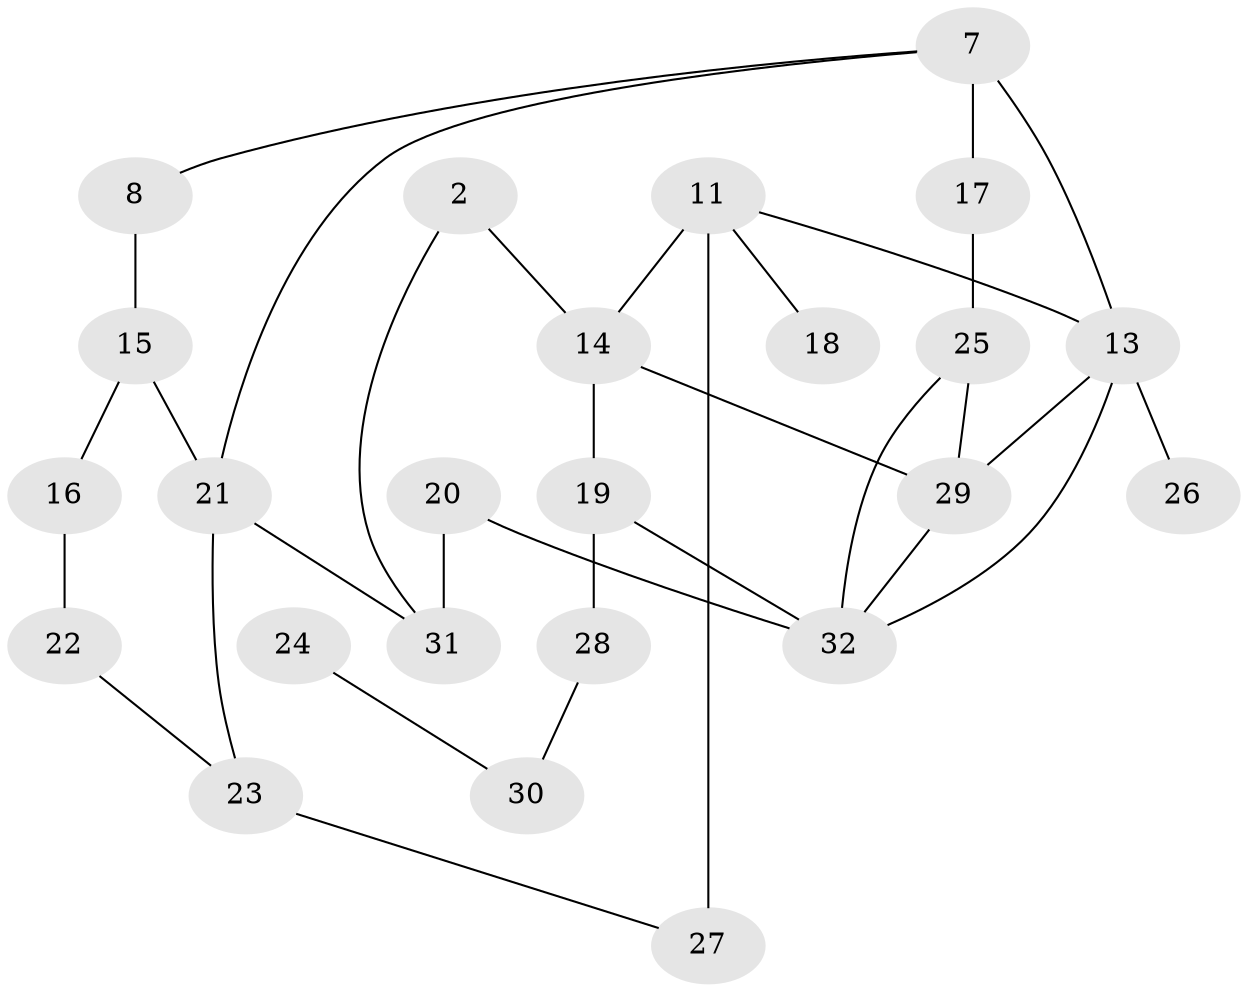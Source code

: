 // original degree distribution, {2: 0.40625, 0: 0.109375, 4: 0.0625, 3: 0.234375, 6: 0.015625, 1: 0.125, 5: 0.046875}
// Generated by graph-tools (version 1.1) at 2025/00/03/09/25 03:00:54]
// undirected, 24 vertices, 33 edges
graph export_dot {
graph [start="1"]
  node [color=gray90,style=filled];
  2;
  7;
  8;
  11;
  13;
  14;
  15;
  16;
  17;
  18;
  19;
  20;
  21;
  22;
  23;
  24;
  25;
  26;
  27;
  28;
  29;
  30;
  31;
  32;
  2 -- 14 [weight=1.0];
  2 -- 31 [weight=1.0];
  7 -- 8 [weight=1.0];
  7 -- 13 [weight=2.0];
  7 -- 17 [weight=1.0];
  7 -- 21 [weight=1.0];
  8 -- 15 [weight=1.0];
  11 -- 13 [weight=1.0];
  11 -- 14 [weight=1.0];
  11 -- 18 [weight=1.0];
  11 -- 27 [weight=3.0];
  13 -- 26 [weight=1.0];
  13 -- 29 [weight=1.0];
  13 -- 32 [weight=1.0];
  14 -- 19 [weight=1.0];
  14 -- 29 [weight=1.0];
  15 -- 16 [weight=1.0];
  15 -- 21 [weight=1.0];
  16 -- 22 [weight=1.0];
  17 -- 25 [weight=1.0];
  19 -- 28 [weight=1.0];
  19 -- 32 [weight=1.0];
  20 -- 31 [weight=2.0];
  20 -- 32 [weight=1.0];
  21 -- 23 [weight=1.0];
  21 -- 31 [weight=1.0];
  22 -- 23 [weight=1.0];
  23 -- 27 [weight=2.0];
  24 -- 30 [weight=1.0];
  25 -- 29 [weight=1.0];
  25 -- 32 [weight=1.0];
  28 -- 30 [weight=1.0];
  29 -- 32 [weight=1.0];
}

